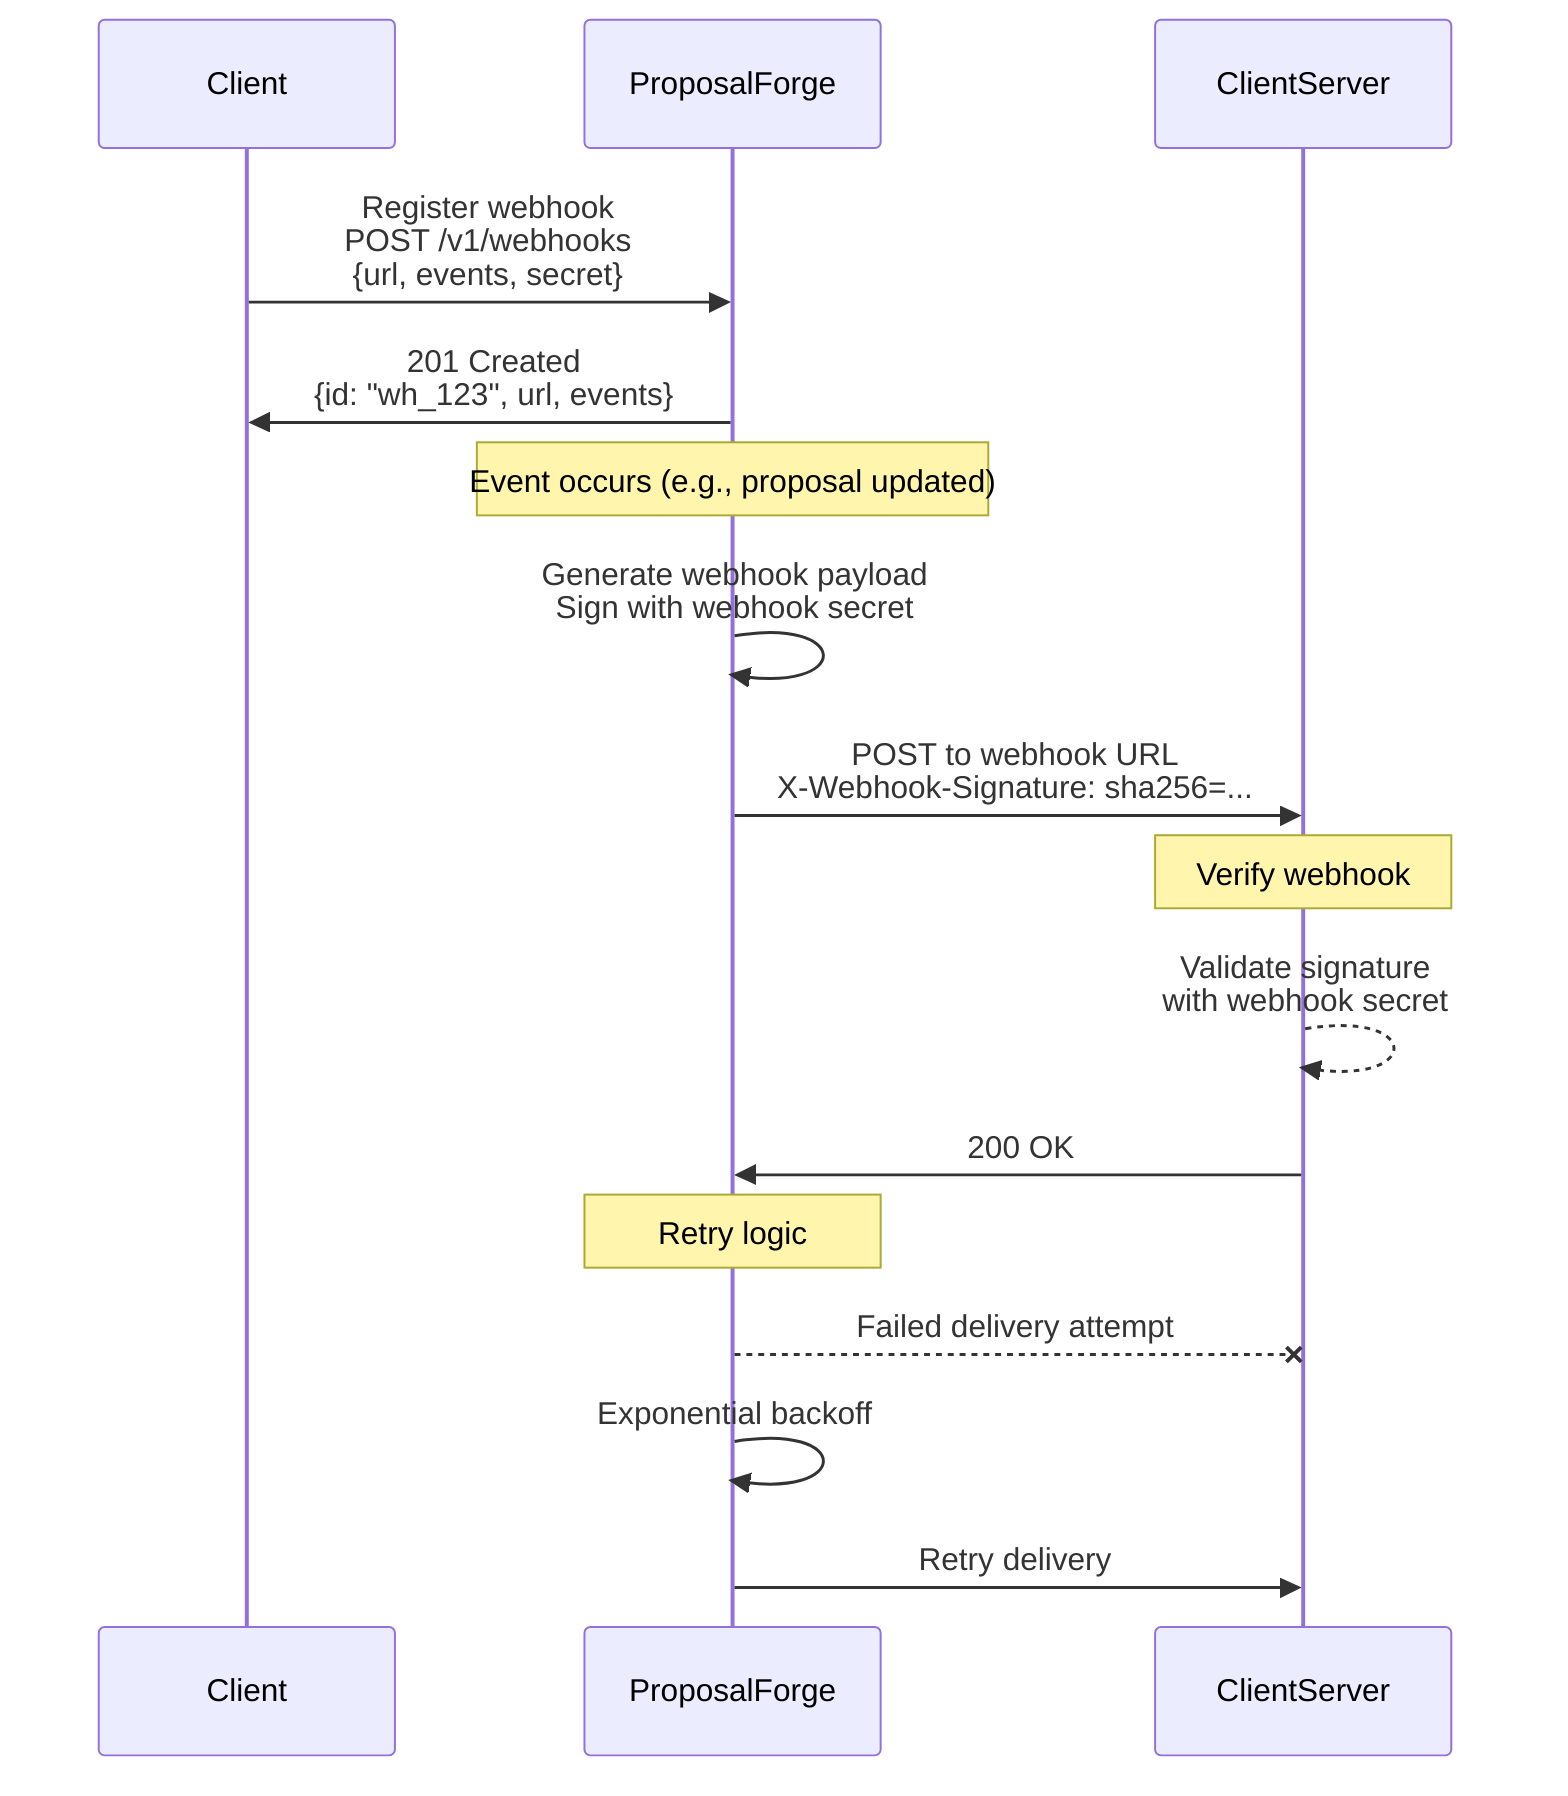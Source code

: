 sequenceDiagram
    participant Client
    participant ProposalForge
    participant ClientServer

    Client->>ProposalForge: Register webhook<br/>POST /v1/webhooks<br/>{url, events, secret}
    ProposalForge->>Client: 201 Created<br/>{id: "wh_123", url, events}
    
    Note over ProposalForge: Event occurs (e.g., proposal updated)
    ProposalForge->>ProposalForge: Generate webhook payload<br/>Sign with webhook secret
    ProposalForge->>ClientServer: POST to webhook URL<br/>X-Webhook-Signature: sha256=...
    
    Note over ClientServer: Verify webhook
    ClientServer-->>ClientServer: Validate signature<br/>with webhook secret
    ClientServer->>ProposalForge: 200 OK
    
    Note over ProposalForge: Retry logic
    ProposalForge--xClientServer: Failed delivery attempt
    ProposalForge->>ProposalForge: Exponential backoff
    ProposalForge->>ClientServer: Retry delivery